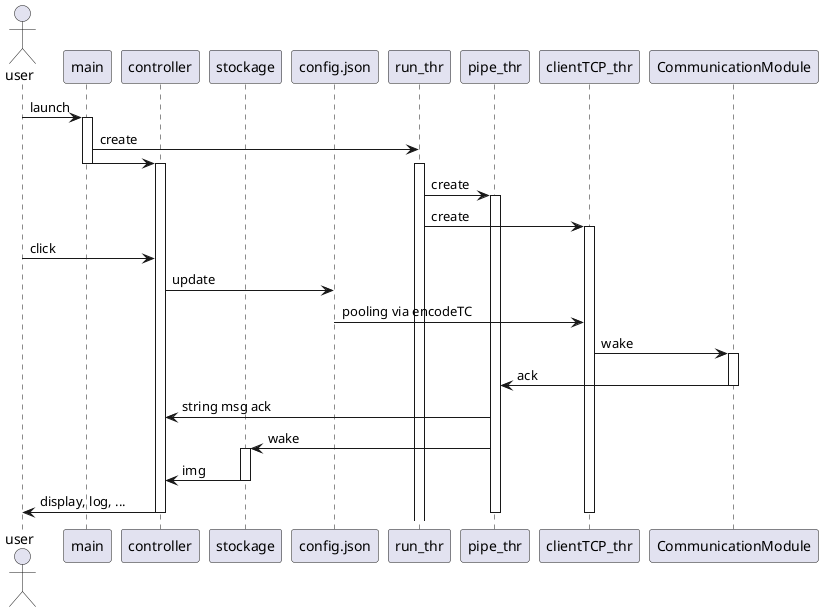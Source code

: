 @startuml A-Eye_Controller
actor user
participant main 
participant controller
participant stockage
participant config.json
participant run_thr
participant pipe_thr
participant clientTCP_thr
participant CommunicationModule
user -> main : launch
activate main
main -> run_thr : create
main -> controller : 
deactivate main 
activate controller
activate run_thr 
run_thr -> pipe_thr : create
activate pipe_thr
run_thr -> clientTCP_thr : create
activate clientTCP_thr

user -> controller : click
controller -> config.json : update
config.json -> clientTCP_thr : pooling via encodeTC
clientTCP_thr -> CommunicationModule : wake
activate CommunicationModule
CommunicationModule -> pipe_thr : ack
deactivate CommunicationModule
pipe_thr -> controller : string msg ack
pipe_thr -> stockage : wake
activate stockage
stockage -> controller : img
deactivate stockage 
controller -> user : display, log, ...

deactivate controller 
deactivate clientTCP_thr 
deactivate pipe_thr 
@enduml